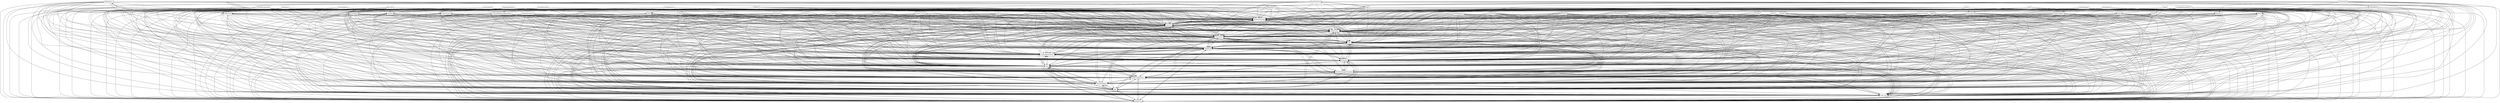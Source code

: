 digraph{
graph [rankdir=TB];
node [shape=box];
edge [arrowhead=normal];
0[label="ClimateControl",]
1[label="Front",]
2[label="Petrol",]
3[label="RainSensors",]
4[label="Halogen",]
5[label="Cushion",]
6[label="LeatherWrapped",]
7[label="Differential",]
8[label="HeadandTailLamps",]
9[label="GearKnob",]
10[label="SideMirrors",]
11[label="Music",]
12[label="RearSpoiler",]
13[label="FrontPassengerSide",]
14[label="OneFourPetrol",]
15[label="SixSpeedAutomatic",]
16[label="ArmRest",]
17[label="RearWheelDrive",]
18[label="Front_Zero",]
19[label="EngineImmobilizer",]
20[label="Body",]
21[label="Turbocharger",]
22[label="AllWheelDrive",]
23[label="CentralwithRemoteKeylessEntry",]
24[label="TwoZeroDiesel",]
25[label="NotchBack",]
26[label="Coupe",]
27[label="HatchBack",]
28[label="WindshieldWipers",]
29[label="WoodFinished",]
30[label="EngineConfiguration_s",]
31[label="Aspiration",]
32[label="FiveSpeedManual",]
33[label="ElectricSunroof",]
34[label="FrontDriverSide",]
35[label="Central",]
36[label="Leather",]
37[label="VehicleLockingandUnlocking",]
38[label="GlassHolder",]
39[label="Seats",]
40[label="Black",]
41[label="Dashboard",]
42[label="FrontandRearBumpers",]
43[label="Rear",]
44[label="EngineFuel",]
45[label="Car",]
46[label="Normal",]
47[label="CushionwithSeatCovers",]
48[label="Rear_One",]
49[label="OneSixPetrol",]
50[label="Transmission",]
51[label="TwoDINMPThreePlayer",]
52[label="Manual",]
53[label="TypeQ",]
54[label="TypeP",]
55[label="FrontWheelDrive",]
56[label="Rear_Zero",]
57[label="BodyColoured",]
58[label="Automatic",]
59[label="Supercharger",]
60[label="Electric",]
61[label="AutomatedFrontandRear",]
62[label="Xenon",]
63[label="SixCDChanger",]
64[label="TypeD",]
65[label="Configuration_",]
66[label="OneEightDiesel",]
67[label="TypeB",]
68[label="TypeC",]
69[label="TypeA",]
70[label="Diesel",]
71[label="Manual_Zero",]
0->8[label="",]
0->9[label="",]
0->10[label="",]
0->18[label="",]
0->20[label="",]
0->28[label="",]
0->30[label="",]
0->37[label="",]
0->39[label="",]
0->41[label="",]
0->42[label="",]
0->44[label="",]
0->45[label="",]
0->50[label="",]
0->65[label="",]
1->8[label="",]
1->9[label="",]
1->10[label="",]
1->18[label="",]
1->20[label="",]
1->28[label="",]
1->30[label="",]
1->37[label="",]
1->38[label="",]
1->39[label="",]
1->41[label="",]
1->42[label="",]
1->44[label="",]
1->45[label="",]
1->50[label="",]
1->65[label="",]
2->8[label="",]
2->9[label="",]
2->10[label="",]
2->18[label="",]
2->20[label="",]
2->28[label="",]
2->30[label="",]
2->37[label="",]
2->39[label="",]
2->41[label="",]
2->42[label="",]
2->44[label="",]
2->45[label="",]
2->50[label="",]
2->65[label="",]
3->8[label="",]
3->9[label="",]
3->10[label="",]
3->18[label="",]
3->20[label="",]
3->28[label="",]
3->30[label="",]
3->37[label="",]
3->39[label="",]
3->41[label="",]
3->42[label="",]
3->44[label="",]
3->45[label="",]
3->50[label="",]
3->61[label="",]
3->65[label="",]
4->8[label="",]
4->9[label="",]
4->10[label="",]
4->18[label="",]
4->20[label="",]
4->28[label="",]
4->30[label="",]
4->37[label="",]
4->39[label="",]
4->41[label="",]
4->42[label="",]
4->44[label="",]
4->45[label="",]
4->50[label="",]
4->65[label="",]
5->8[label="",]
5->9[label="",]
5->10[label="",]
5->18[label="",]
5->20[label="",]
5->28[label="",]
5->30[label="",]
5->37[label="",]
5->39[label="",]
5->41[label="",]
5->42[label="",]
5->44[label="",]
5->45[label="",]
5->50[label="",]
5->65[label="",]
6->8[label="",]
6->9[label="",]
6->10[label="",]
6->18[label="",]
6->20[label="",]
6->28[label="",]
6->30[label="",]
6->37[label="",]
6->39[label="",]
6->41[label="",]
6->42[label="",]
6->44[label="",]
6->45[label="",]
6->50[label="",]
6->65[label="",]
7->8[label="",]
7->9[label="",]
7->10[label="",]
7->18[label="",]
7->20[label="",]
7->28[label="",]
7->30[label="",]
7->37[label="",]
7->39[label="",]
7->41[label="",]
7->42[label="",]
7->44[label="",]
7->45[label="",]
7->50[label="",]
7->65[label="",]
8->9[label="",]
8->10[label="",]
8->18[label="",]
8->20[label="",]
8->28[label="",]
8->30[label="",]
8->37[label="",]
8->39[label="",]
8->41[label="",]
8->42[label="",]
8->44[label="",]
8->45[label="",]
8->50[label="",]
8->65[label="",]
9->8[label="",]
9->10[label="",]
9->18[label="",]
9->20[label="",]
9->28[label="",]
9->30[label="",]
9->37[label="",]
9->39[label="",]
9->41[label="",]
9->42[label="",]
9->44[label="",]
9->45[label="",]
9->50[label="",]
9->65[label="",]
10->8[label="",]
10->9[label="",]
10->18[label="",]
10->20[label="",]
10->28[label="",]
10->30[label="",]
10->37[label="",]
10->39[label="",]
10->41[label="",]
10->42[label="",]
10->44[label="",]
10->45[label="",]
10->50[label="",]
10->65[label="",]
11->8[label="",]
11->9[label="",]
11->10[label="",]
11->18[label="",]
11->20[label="",]
11->28[label="",]
11->30[label="",]
11->37[label="",]
11->39[label="",]
11->41[label="",]
11->42[label="",]
11->44[label="",]
11->45[label="",]
11->50[label="",]
11->65[label="",]
12->8[label="",]
12->9[label="",]
12->10[label="",]
12->18[label="",]
12->20[label="",]
12->28[label="",]
12->30[label="",]
12->37[label="",]
12->39[label="",]
12->41[label="",]
12->42[label="",]
12->44[label="",]
12->45[label="",]
12->50[label="",]
12->65[label="",]
13->8[label="",]
13->9[label="",]
13->10[label="",]
13->16[label="",]
13->18[label="",]
13->20[label="",]
13->28[label="",]
13->30[label="",]
13->37[label="",]
13->39[label="",]
13->41[label="",]
13->42[label="",]
13->44[label="",]
13->45[label="",]
13->50[label="",]
13->65[label="",]
14->2[label="",]
14->8[label="",]
14->9[label="",]
14->10[label="",]
14->18[label="",]
14->20[label="",]
14->28[label="",]
14->30[label="",]
14->37[label="",]
14->39[label="",]
14->41[label="",]
14->42[label="",]
14->44[label="",]
14->45[label="",]
14->50[label="",]
14->65[label="",]
15->8[label="",]
15->9[label="",]
15->10[label="",]
15->18[label="",]
15->20[label="",]
15->28[label="",]
15->30[label="",]
15->37[label="",]
15->39[label="",]
15->41[label="",]
15->42[label="",]
15->44[label="",]
15->45[label="",]
15->50[label="",]
15->65[label="",]
16->8[label="",]
16->9[label="",]
16->10[label="",]
16->18[label="",]
16->20[label="",]
16->28[label="",]
16->30[label="",]
16->37[label="",]
16->39[label="",]
16->41[label="",]
16->42[label="",]
16->44[label="",]
16->45[label="",]
16->50[label="",]
16->65[label="",]
17->7[label="",]
17->8[label="",]
17->9[label="",]
17->10[label="",]
17->18[label="",]
17->20[label="",]
17->28[label="",]
17->30[label="",]
17->37[label="",]
17->39[label="",]
17->41[label="",]
17->42[label="",]
17->44[label="",]
17->45[label="",]
17->50[label="",]
17->54[label="",]
17->65[label="",]
18->8[label="",]
18->9[label="",]
18->10[label="",]
18->20[label="",]
18->28[label="",]
18->30[label="",]
18->37[label="",]
18->39[label="",]
18->41[label="",]
18->42[label="",]
18->44[label="",]
18->45[label="",]
18->50[label="",]
18->65[label="",]
19->8[label="",]
19->9[label="",]
19->10[label="",]
19->18[label="",]
19->20[label="",]
19->23[label="",]
19->28[label="",]
19->30[label="",]
19->37[label="",]
19->39[label="",]
19->41[label="",]
19->42[label="",]
19->44[label="",]
19->45[label="",]
19->50[label="",]
19->65[label="",]
20->8[label="",]
20->9[label="",]
20->10[label="",]
20->18[label="",]
20->28[label="",]
20->30[label="",]
20->37[label="",]
20->39[label="",]
20->41[label="",]
20->42[label="",]
20->44[label="",]
20->45[label="",]
20->50[label="",]
20->65[label="",]
21->8[label="",]
21->9[label="",]
21->10[label="",]
21->18[label="",]
21->20[label="",]
21->28[label="",]
21->30[label="",]
21->31[label="",]
21->37[label="",]
21->39[label="",]
21->41[label="",]
21->42[label="",]
21->44[label="",]
21->45[label="",]
21->50[label="",]
21->65[label="",]
21->70[label="",]
22->7[label="",]
22->8[label="",]
22->9[label="",]
22->10[label="",]
22->18[label="",]
22->20[label="",]
22->28[label="",]
22->30[label="",]
22->37[label="",]
22->39[label="",]
22->41[label="",]
22->42[label="",]
22->44[label="",]
22->45[label="",]
22->50[label="",]
22->53[label="",]
22->65[label="",]
23->8[label="",]
23->9[label="",]
23->10[label="",]
23->18[label="",]
23->20[label="",]
23->28[label="",]
23->30[label="",]
23->37[label="",]
23->39[label="",]
23->41[label="",]
23->42[label="",]
23->44[label="",]
23->45[label="",]
23->50[label="",]
23->65[label="",]
24->8[label="",]
24->9[label="",]
24->10[label="",]
24->18[label="",]
24->20[label="",]
24->28[label="",]
24->30[label="",]
24->37[label="",]
24->39[label="",]
24->41[label="",]
24->42[label="",]
24->44[label="",]
24->45[label="",]
24->50[label="",]
24->65[label="",]
24->70[label="",]
25->8[label="",]
25->9[label="",]
25->10[label="",]
25->18[label="",]
25->20[label="",]
25->28[label="",]
25->30[label="",]
25->37[label="",]
25->39[label="",]
25->41[label="",]
25->42[label="",]
25->44[label="",]
25->45[label="",]
25->50[label="",]
25->65[label="",]
26->8[label="",]
26->9[label="",]
26->10[label="",]
26->18[label="",]
26->20[label="",]
26->28[label="",]
26->30[label="",]
26->37[label="",]
26->39[label="",]
26->41[label="",]
26->42[label="",]
26->44[label="",]
26->45[label="",]
26->50[label="",]
26->65[label="",]
27->8[label="",]
27->9[label="",]
27->10[label="",]
27->18[label="",]
27->20[label="",]
27->28[label="",]
27->30[label="",]
27->37[label="",]
27->39[label="",]
27->41[label="",]
27->42[label="",]
27->44[label="",]
27->45[label="",]
27->50[label="",]
27->65[label="",]
28->8[label="",]
28->9[label="",]
28->10[label="",]
28->18[label="",]
28->20[label="",]
28->30[label="",]
28->37[label="",]
28->39[label="",]
28->41[label="",]
28->42[label="",]
28->44[label="",]
28->45[label="",]
28->50[label="",]
28->65[label="",]
29->8[label="",]
29->9[label="",]
29->10[label="",]
29->18[label="",]
29->20[label="",]
29->28[label="",]
29->30[label="",]
29->37[label="",]
29->39[label="",]
29->41[label="",]
29->42[label="",]
29->44[label="",]
29->45[label="",]
29->50[label="",]
29->65[label="",]
30->8[label="",]
30->9[label="",]
30->10[label="",]
30->18[label="",]
30->20[label="",]
30->28[label="",]
30->37[label="",]
30->39[label="",]
30->41[label="",]
30->42[label="",]
30->44[label="",]
30->45[label="",]
30->50[label="",]
30->65[label="",]
31->8[label="",]
31->9[label="",]
31->10[label="",]
31->18[label="",]
31->20[label="",]
31->28[label="",]
31->30[label="",]
31->37[label="",]
31->39[label="",]
31->41[label="",]
31->42[label="",]
31->44[label="",]
31->45[label="",]
31->50[label="",]
31->65[label="",]
32->8[label="",]
32->9[label="",]
32->10[label="",]
32->18[label="",]
32->20[label="",]
32->28[label="",]
32->30[label="",]
32->37[label="",]
32->39[label="",]
32->41[label="",]
32->42[label="",]
32->44[label="",]
32->45[label="",]
32->50[label="",]
32->65[label="",]
33->8[label="",]
33->9[label="",]
33->10[label="",]
33->18[label="",]
33->20[label="",]
33->28[label="",]
33->30[label="",]
33->37[label="",]
33->39[label="",]
33->41[label="",]
33->42[label="",]
33->44[label="",]
33->45[label="",]
33->50[label="",]
33->65[label="",]
34->8[label="",]
34->9[label="",]
34->10[label="",]
34->16[label="",]
34->18[label="",]
34->20[label="",]
34->28[label="",]
34->30[label="",]
34->37[label="",]
34->39[label="",]
34->41[label="",]
34->42[label="",]
34->44[label="",]
34->45[label="",]
34->50[label="",]
34->65[label="",]
35->8[label="",]
35->9[label="",]
35->10[label="",]
35->18[label="",]
35->20[label="",]
35->28[label="",]
35->30[label="",]
35->37[label="",]
35->39[label="",]
35->41[label="",]
35->42[label="",]
35->44[label="",]
35->45[label="",]
35->50[label="",]
35->65[label="",]
36->8[label="",]
36->9[label="",]
36->10[label="",]
36->18[label="",]
36->20[label="",]
36->28[label="",]
36->30[label="",]
36->37[label="",]
36->39[label="",]
36->41[label="",]
36->42[label="",]
36->44[label="",]
36->45[label="",]
36->50[label="",]
36->65[label="",]
37->8[label="",]
37->9[label="",]
37->10[label="",]
37->18[label="",]
37->20[label="",]
37->28[label="",]
37->30[label="",]
37->39[label="",]
37->41[label="",]
37->42[label="",]
37->44[label="",]
37->45[label="",]
37->50[label="",]
37->65[label="",]
38->8[label="",]
38->9[label="",]
38->10[label="",]
38->18[label="",]
38->20[label="",]
38->28[label="",]
38->30[label="",]
38->37[label="",]
38->39[label="",]
38->41[label="",]
38->42[label="",]
38->44[label="",]
38->45[label="",]
38->50[label="",]
38->65[label="",]
39->8[label="",]
39->9[label="",]
39->10[label="",]
39->18[label="",]
39->20[label="",]
39->28[label="",]
39->30[label="",]
39->37[label="",]
39->41[label="",]
39->42[label="",]
39->44[label="",]
39->45[label="",]
39->50[label="",]
39->65[label="",]
40->8[label="",]
40->9[label="",]
40->10[label="",]
40->18[label="",]
40->20[label="",]
40->28[label="",]
40->30[label="",]
40->37[label="",]
40->39[label="",]
40->41[label="",]
40->42[label="",]
40->44[label="",]
40->45[label="",]
40->50[label="",]
40->65[label="",]
41->8[label="",]
41->9[label="",]
41->10[label="",]
41->18[label="",]
41->20[label="",]
41->28[label="",]
41->30[label="",]
41->37[label="",]
41->39[label="",]
41->42[label="",]
41->44[label="",]
41->45[label="",]
41->50[label="",]
41->65[label="",]
42->8[label="",]
42->9[label="",]
42->10[label="",]
42->18[label="",]
42->20[label="",]
42->28[label="",]
42->30[label="",]
42->37[label="",]
42->39[label="",]
42->41[label="",]
42->44[label="",]
42->45[label="",]
42->50[label="",]
42->65[label="",]
43->8[label="",]
43->9[label="",]
43->10[label="",]
43->18[label="",]
43->20[label="",]
43->28[label="",]
43->30[label="",]
43->37[label="",]
43->38[label="",]
43->39[label="",]
43->41[label="",]
43->42[label="",]
43->44[label="",]
43->45[label="",]
43->50[label="",]
43->65[label="",]
44->8[label="",]
44->9[label="",]
44->10[label="",]
44->18[label="",]
44->20[label="",]
44->28[label="",]
44->30[label="",]
44->37[label="",]
44->39[label="",]
44->41[label="",]
44->42[label="",]
44->45[label="",]
44->50[label="",]
44->65[label="",]
45->8[label="",]
45->9[label="",]
45->10[label="",]
45->18[label="",]
45->20[label="",]
45->28[label="",]
45->30[label="",]
45->37[label="",]
45->39[label="",]
45->41[label="",]
45->42[label="",]
45->44[label="",]
45->50[label="",]
45->65[label="",]
46->8[label="",]
46->9[label="",]
46->10[label="",]
46->18[label="",]
46->20[label="",]
46->28[label="",]
46->30[label="",]
46->37[label="",]
46->39[label="",]
46->41[label="",]
46->42[label="",]
46->44[label="",]
46->45[label="",]
46->50[label="",]
46->65[label="",]
47->8[label="",]
47->9[label="",]
47->10[label="",]
47->18[label="",]
47->20[label="",]
47->28[label="",]
47->30[label="",]
47->37[label="",]
47->39[label="",]
47->41[label="",]
47->42[label="",]
47->44[label="",]
47->45[label="",]
47->50[label="",]
47->65[label="",]
48->8[label="",]
48->9[label="",]
48->10[label="",]
48->18[label="",]
48->20[label="",]
48->28[label="",]
48->30[label="",]
48->37[label="",]
48->39[label="",]
48->41[label="",]
48->42[label="",]
48->44[label="",]
48->45[label="",]
48->50[label="",]
48->65[label="",]
49->2[label="",]
49->8[label="",]
49->9[label="",]
49->10[label="",]
49->18[label="",]
49->20[label="",]
49->28[label="",]
49->30[label="",]
49->37[label="",]
49->39[label="",]
49->41[label="",]
49->42[label="",]
49->44[label="",]
49->45[label="",]
49->50[label="",]
49->65[label="",]
50->8[label="",]
50->9[label="",]
50->10[label="",]
50->18[label="",]
50->20[label="",]
50->28[label="",]
50->30[label="",]
50->37[label="",]
50->39[label="",]
50->41[label="",]
50->42[label="",]
50->44[label="",]
50->45[label="",]
50->65[label="",]
51->8[label="",]
51->9[label="",]
51->10[label="",]
51->11[label="",]
51->18[label="",]
51->20[label="",]
51->28[label="",]
51->30[label="",]
51->37[label="",]
51->39[label="",]
51->41[label="",]
51->42[label="",]
51->44[label="",]
51->45[label="",]
51->50[label="",]
51->65[label="",]
52->0[label="",]
52->8[label="",]
52->9[label="",]
52->10[label="",]
52->18[label="",]
52->20[label="",]
52->28[label="",]
52->30[label="",]
52->37[label="",]
52->39[label="",]
52->41[label="",]
52->42[label="",]
52->44[label="",]
52->45[label="",]
52->50[label="",]
52->65[label="",]
53->7[label="",]
53->8[label="",]
53->9[label="",]
53->10[label="",]
53->18[label="",]
53->20[label="",]
53->22[label="",]
53->28[label="",]
53->30[label="",]
53->37[label="",]
53->39[label="",]
53->41[label="",]
53->42[label="",]
53->44[label="",]
53->45[label="",]
53->50[label="",]
53->65[label="",]
54->7[label="",]
54->8[label="",]
54->9[label="",]
54->10[label="",]
54->17[label="",]
54->18[label="",]
54->20[label="",]
54->28[label="",]
54->30[label="",]
54->37[label="",]
54->39[label="",]
54->41[label="",]
54->42[label="",]
54->44[label="",]
54->45[label="",]
54->50[label="",]
54->65[label="",]
55->8[label="",]
55->9[label="",]
55->10[label="",]
55->18[label="",]
55->20[label="",]
55->28[label="",]
55->30[label="",]
55->37[label="",]
55->39[label="",]
55->41[label="",]
55->42[label="",]
55->44[label="",]
55->45[label="",]
55->50[label="",]
55->65[label="",]
56->8[label="",]
56->9[label="",]
56->10[label="",]
56->16[label="",]
56->18[label="",]
56->20[label="",]
56->25[label="",]
56->28[label="",]
56->30[label="",]
56->37[label="",]
56->39[label="",]
56->41[label="",]
56->42[label="",]
56->44[label="",]
56->45[label="",]
56->50[label="",]
56->65[label="",]
57->8[label="",]
57->9[label="",]
57->10[label="",]
57->18[label="",]
57->20[label="",]
57->28[label="",]
57->30[label="",]
57->37[label="",]
57->39[label="",]
57->41[label="",]
57->42[label="",]
57->44[label="",]
57->45[label="",]
57->50[label="",]
57->65[label="",]
58->0[label="",]
58->8[label="",]
58->9[label="",]
58->10[label="",]
58->18[label="",]
58->20[label="",]
58->28[label="",]
58->30[label="",]
58->37[label="",]
58->39[label="",]
58->41[label="",]
58->42[label="",]
58->44[label="",]
58->45[label="",]
58->50[label="",]
58->65[label="",]
59->2[label="",]
59->8[label="",]
59->9[label="",]
59->10[label="",]
59->18[label="",]
59->20[label="",]
59->28[label="",]
59->30[label="",]
59->31[label="",]
59->37[label="",]
59->39[label="",]
59->41[label="",]
59->42[label="",]
59->44[label="",]
59->45[label="",]
59->49[label="",]
59->50[label="",]
59->65[label="",]
60->8[label="",]
60->9[label="",]
60->10[label="",]
60->18[label="",]
60->20[label="",]
60->28[label="",]
60->30[label="",]
60->37[label="",]
60->39[label="",]
60->41[label="",]
60->42[label="",]
60->44[label="",]
60->45[label="",]
60->50[label="",]
60->65[label="",]
61->8[label="",]
61->9[label="",]
61->10[label="",]
61->18[label="",]
61->20[label="",]
61->28[label="",]
61->30[label="",]
61->37[label="",]
61->39[label="",]
61->41[label="",]
61->42[label="",]
61->44[label="",]
61->45[label="",]
61->50[label="",]
61->65[label="",]
62->8[label="",]
62->9[label="",]
62->10[label="",]
62->18[label="",]
62->20[label="",]
62->28[label="",]
62->30[label="",]
62->37[label="",]
62->39[label="",]
62->41[label="",]
62->42[label="",]
62->44[label="",]
62->45[label="",]
62->50[label="",]
62->65[label="",]
63->8[label="",]
63->9[label="",]
63->10[label="",]
63->11[label="",]
63->18[label="",]
63->20[label="",]
63->28[label="",]
63->30[label="",]
63->37[label="",]
63->39[label="",]
63->41[label="",]
63->42[label="",]
63->44[label="",]
63->45[label="",]
63->50[label="",]
63->65[label="",]
64->8[label="",]
64->9[label="",]
64->10[label="",]
64->18[label="",]
64->20[label="",]
64->26[label="",]
64->28[label="",]
64->30[label="",]
64->37[label="",]
64->39[label="",]
64->41[label="",]
64->42[label="",]
64->44[label="",]
64->45[label="",]
64->50[label="",]
64->65[label="",]
65->8[label="",]
65->9[label="",]
65->10[label="",]
65->18[label="",]
65->20[label="",]
65->28[label="",]
65->30[label="",]
65->37[label="",]
65->39[label="",]
65->41[label="",]
65->42[label="",]
65->44[label="",]
65->45[label="",]
65->50[label="",]
66->8[label="",]
66->9[label="",]
66->10[label="",]
66->18[label="",]
66->20[label="",]
66->28[label="",]
66->30[label="",]
66->37[label="",]
66->39[label="",]
66->41[label="",]
66->42[label="",]
66->44[label="",]
66->45[label="",]
66->50[label="",]
66->65[label="",]
66->70[label="",]
67->8[label="",]
67->9[label="",]
67->10[label="",]
67->18[label="",]
67->20[label="",]
67->28[label="",]
67->30[label="",]
67->37[label="",]
67->39[label="",]
67->41[label="",]
67->42[label="",]
67->44[label="",]
67->45[label="",]
67->50[label="",]
67->65[label="",]
68->8[label="",]
68->9[label="",]
68->10[label="",]
68->18[label="",]
68->20[label="",]
68->28[label="",]
68->30[label="",]
68->37[label="",]
68->39[label="",]
68->41[label="",]
68->42[label="",]
68->44[label="",]
68->45[label="",]
68->50[label="",]
68->65[label="",]
69->8[label="",]
69->9[label="",]
69->10[label="",]
69->18[label="",]
69->20[label="",]
69->28[label="",]
69->30[label="",]
69->37[label="",]
69->39[label="",]
69->41[label="",]
69->42[label="",]
69->44[label="",]
69->45[label="",]
69->50[label="",]
69->65[label="",]
70->8[label="",]
70->9[label="",]
70->10[label="",]
70->18[label="",]
70->20[label="",]
70->28[label="",]
70->30[label="",]
70->37[label="",]
70->39[label="",]
70->41[label="",]
70->42[label="",]
70->44[label="",]
70->45[label="",]
70->50[label="",]
70->65[label="",]
71->8[label="",]
71->9[label="",]
71->10[label="",]
71->18[label="",]
71->20[label="",]
71->28[label="",]
71->30[label="",]
71->37[label="",]
71->39[label="",]
71->41[label="",]
71->42[label="",]
71->44[label="",]
71->45[label="",]
71->50[label="",]
71->65[label="",]
}
